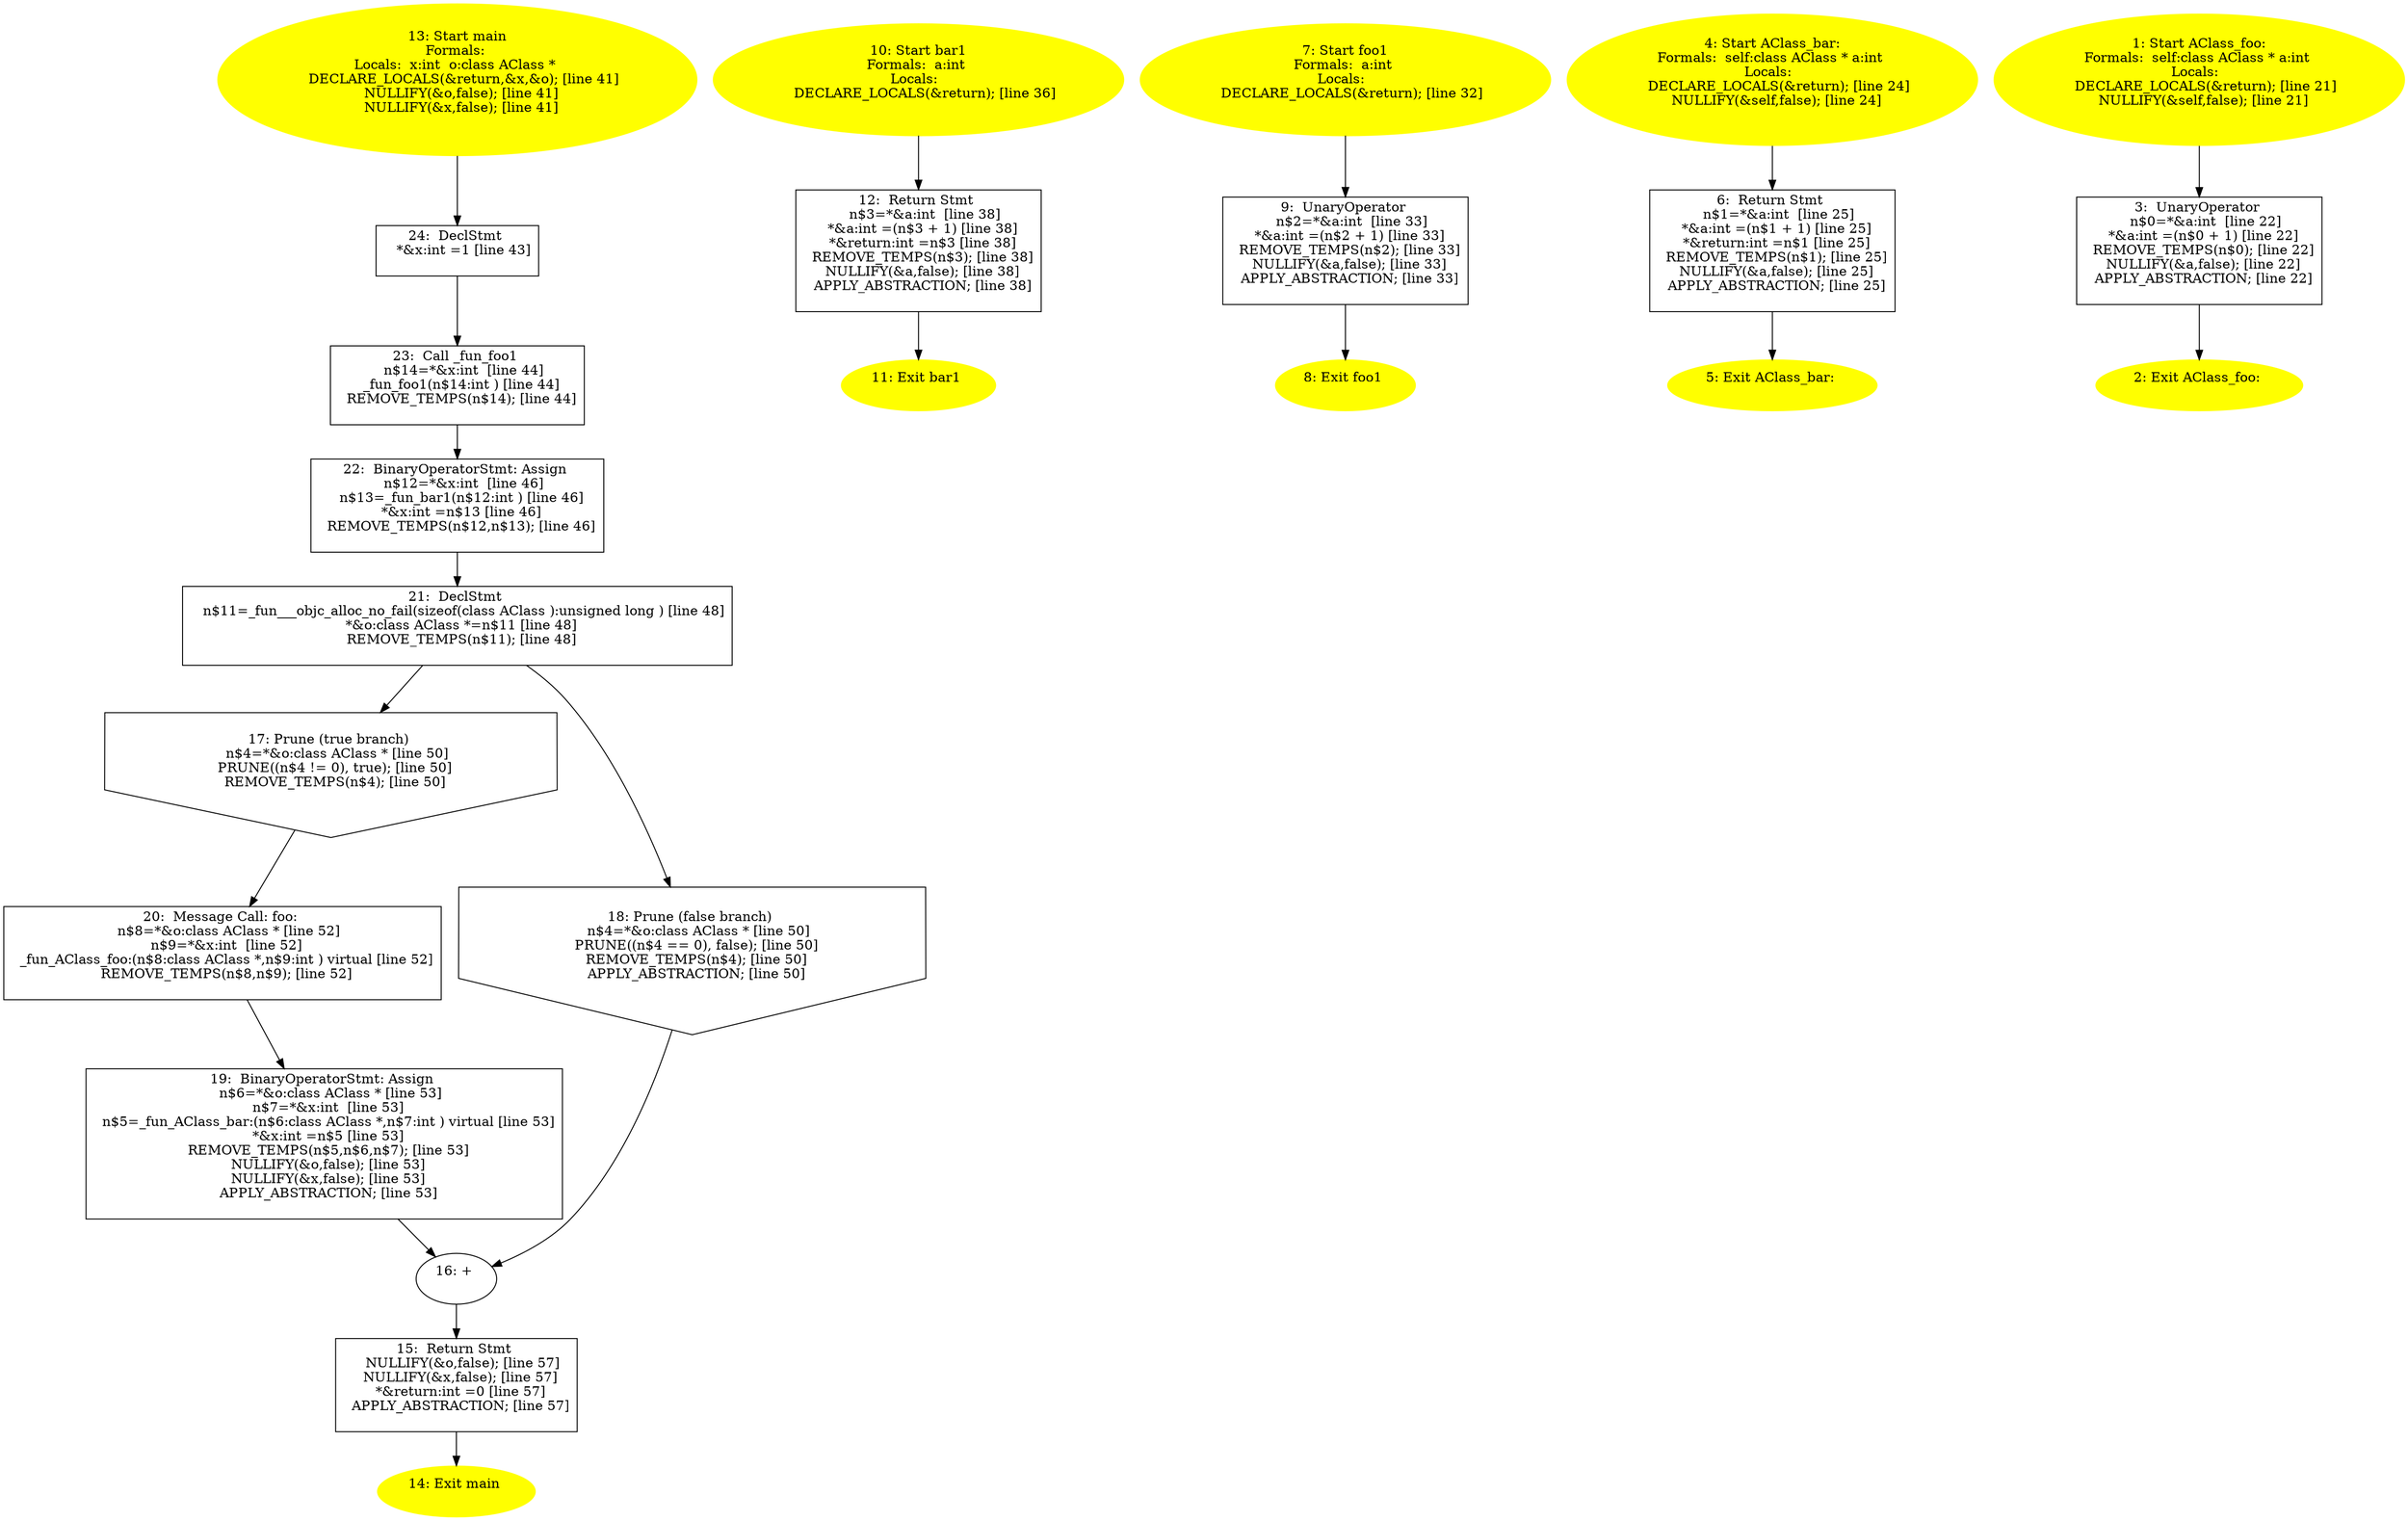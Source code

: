 digraph iCFG {
24 [label="24:  DeclStmt \n   *&x:int =1 [line 43]\n " shape="box"]
	

	 24 -> 23 ;
23 [label="23:  Call _fun_foo1 \n   n$14=*&x:int  [line 44]\n  _fun_foo1(n$14:int ) [line 44]\n  REMOVE_TEMPS(n$14); [line 44]\n " shape="box"]
	

	 23 -> 22 ;
22 [label="22:  BinaryOperatorStmt: Assign \n   n$12=*&x:int  [line 46]\n  n$13=_fun_bar1(n$12:int ) [line 46]\n  *&x:int =n$13 [line 46]\n  REMOVE_TEMPS(n$12,n$13); [line 46]\n " shape="box"]
	

	 22 -> 21 ;
21 [label="21:  DeclStmt \n   n$11=_fun___objc_alloc_no_fail(sizeof(class AClass ):unsigned long ) [line 48]\n  *&o:class AClass *=n$11 [line 48]\n  REMOVE_TEMPS(n$11); [line 48]\n " shape="box"]
	

	 21 -> 17 ;
	 21 -> 18 ;
20 [label="20:  Message Call: foo: \n   n$8=*&o:class AClass * [line 52]\n  n$9=*&x:int  [line 52]\n  _fun_AClass_foo:(n$8:class AClass *,n$9:int ) virtual [line 52]\n  REMOVE_TEMPS(n$8,n$9); [line 52]\n " shape="box"]
	

	 20 -> 19 ;
19 [label="19:  BinaryOperatorStmt: Assign \n   n$6=*&o:class AClass * [line 53]\n  n$7=*&x:int  [line 53]\n  n$5=_fun_AClass_bar:(n$6:class AClass *,n$7:int ) virtual [line 53]\n  *&x:int =n$5 [line 53]\n  REMOVE_TEMPS(n$5,n$6,n$7); [line 53]\n  NULLIFY(&o,false); [line 53]\n  NULLIFY(&x,false); [line 53]\n  APPLY_ABSTRACTION; [line 53]\n " shape="box"]
	

	 19 -> 16 ;
18 [label="18: Prune (false branch) \n   n$4=*&o:class AClass * [line 50]\n  PRUNE((n$4 == 0), false); [line 50]\n  REMOVE_TEMPS(n$4); [line 50]\n  APPLY_ABSTRACTION; [line 50]\n " shape="invhouse"]
	

	 18 -> 16 ;
17 [label="17: Prune (true branch) \n   n$4=*&o:class AClass * [line 50]\n  PRUNE((n$4 != 0), true); [line 50]\n  REMOVE_TEMPS(n$4); [line 50]\n " shape="invhouse"]
	

	 17 -> 20 ;
16 [label="16: + \n  " ]
	

	 16 -> 15 ;
15 [label="15:  Return Stmt \n   NULLIFY(&o,false); [line 57]\n  NULLIFY(&x,false); [line 57]\n  *&return:int =0 [line 57]\n  APPLY_ABSTRACTION; [line 57]\n " shape="box"]
	

	 15 -> 14 ;
14 [label="14: Exit main \n  " color=yellow style=filled]
	

13 [label="13: Start main\nFormals: \nLocals:  x:int  o:class AClass * \n   DECLARE_LOCALS(&return,&x,&o); [line 41]\n  NULLIFY(&o,false); [line 41]\n  NULLIFY(&x,false); [line 41]\n " color=yellow style=filled]
	

	 13 -> 24 ;
12 [label="12:  Return Stmt \n   n$3=*&a:int  [line 38]\n  *&a:int =(n$3 + 1) [line 38]\n  *&return:int =n$3 [line 38]\n  REMOVE_TEMPS(n$3); [line 38]\n  NULLIFY(&a,false); [line 38]\n  APPLY_ABSTRACTION; [line 38]\n " shape="box"]
	

	 12 -> 11 ;
11 [label="11: Exit bar1 \n  " color=yellow style=filled]
	

10 [label="10: Start bar1\nFormals:  a:int \nLocals:  \n   DECLARE_LOCALS(&return); [line 36]\n " color=yellow style=filled]
	

	 10 -> 12 ;
9 [label="9:  UnaryOperator \n   n$2=*&a:int  [line 33]\n  *&a:int =(n$2 + 1) [line 33]\n  REMOVE_TEMPS(n$2); [line 33]\n  NULLIFY(&a,false); [line 33]\n  APPLY_ABSTRACTION; [line 33]\n " shape="box"]
	

	 9 -> 8 ;
8 [label="8: Exit foo1 \n  " color=yellow style=filled]
	

7 [label="7: Start foo1\nFormals:  a:int \nLocals:  \n   DECLARE_LOCALS(&return); [line 32]\n " color=yellow style=filled]
	

	 7 -> 9 ;
6 [label="6:  Return Stmt \n   n$1=*&a:int  [line 25]\n  *&a:int =(n$1 + 1) [line 25]\n  *&return:int =n$1 [line 25]\n  REMOVE_TEMPS(n$1); [line 25]\n  NULLIFY(&a,false); [line 25]\n  APPLY_ABSTRACTION; [line 25]\n " shape="box"]
	

	 6 -> 5 ;
5 [label="5: Exit AClass_bar: \n  " color=yellow style=filled]
	

4 [label="4: Start AClass_bar:\nFormals:  self:class AClass * a:int \nLocals:  \n   DECLARE_LOCALS(&return); [line 24]\n  NULLIFY(&self,false); [line 24]\n " color=yellow style=filled]
	

	 4 -> 6 ;
3 [label="3:  UnaryOperator \n   n$0=*&a:int  [line 22]\n  *&a:int =(n$0 + 1) [line 22]\n  REMOVE_TEMPS(n$0); [line 22]\n  NULLIFY(&a,false); [line 22]\n  APPLY_ABSTRACTION; [line 22]\n " shape="box"]
	

	 3 -> 2 ;
2 [label="2: Exit AClass_foo: \n  " color=yellow style=filled]
	

1 [label="1: Start AClass_foo:\nFormals:  self:class AClass * a:int \nLocals:  \n   DECLARE_LOCALS(&return); [line 21]\n  NULLIFY(&self,false); [line 21]\n " color=yellow style=filled]
	

	 1 -> 3 ;
}
